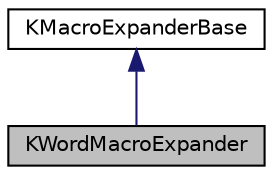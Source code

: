 digraph "KWordMacroExpander"
{
  edge [fontname="Helvetica",fontsize="10",labelfontname="Helvetica",labelfontsize="10"];
  node [fontname="Helvetica",fontsize="10",shape=record];
  Node0 [label="KWordMacroExpander",height=0.2,width=0.4,color="black", fillcolor="grey75", style="filled", fontcolor="black"];
  Node1 -> Node0 [dir="back",color="midnightblue",fontsize="10",style="solid",fontname="Helvetica"];
  Node1 [label="KMacroExpanderBase",height=0.2,width=0.4,color="black", fillcolor="white", style="filled",URL="$classKMacroExpanderBase.html",tooltip="Abstract base class for the worker classes behind the KMacroExpander namespace and the KCharMacroExpa..."];
}
